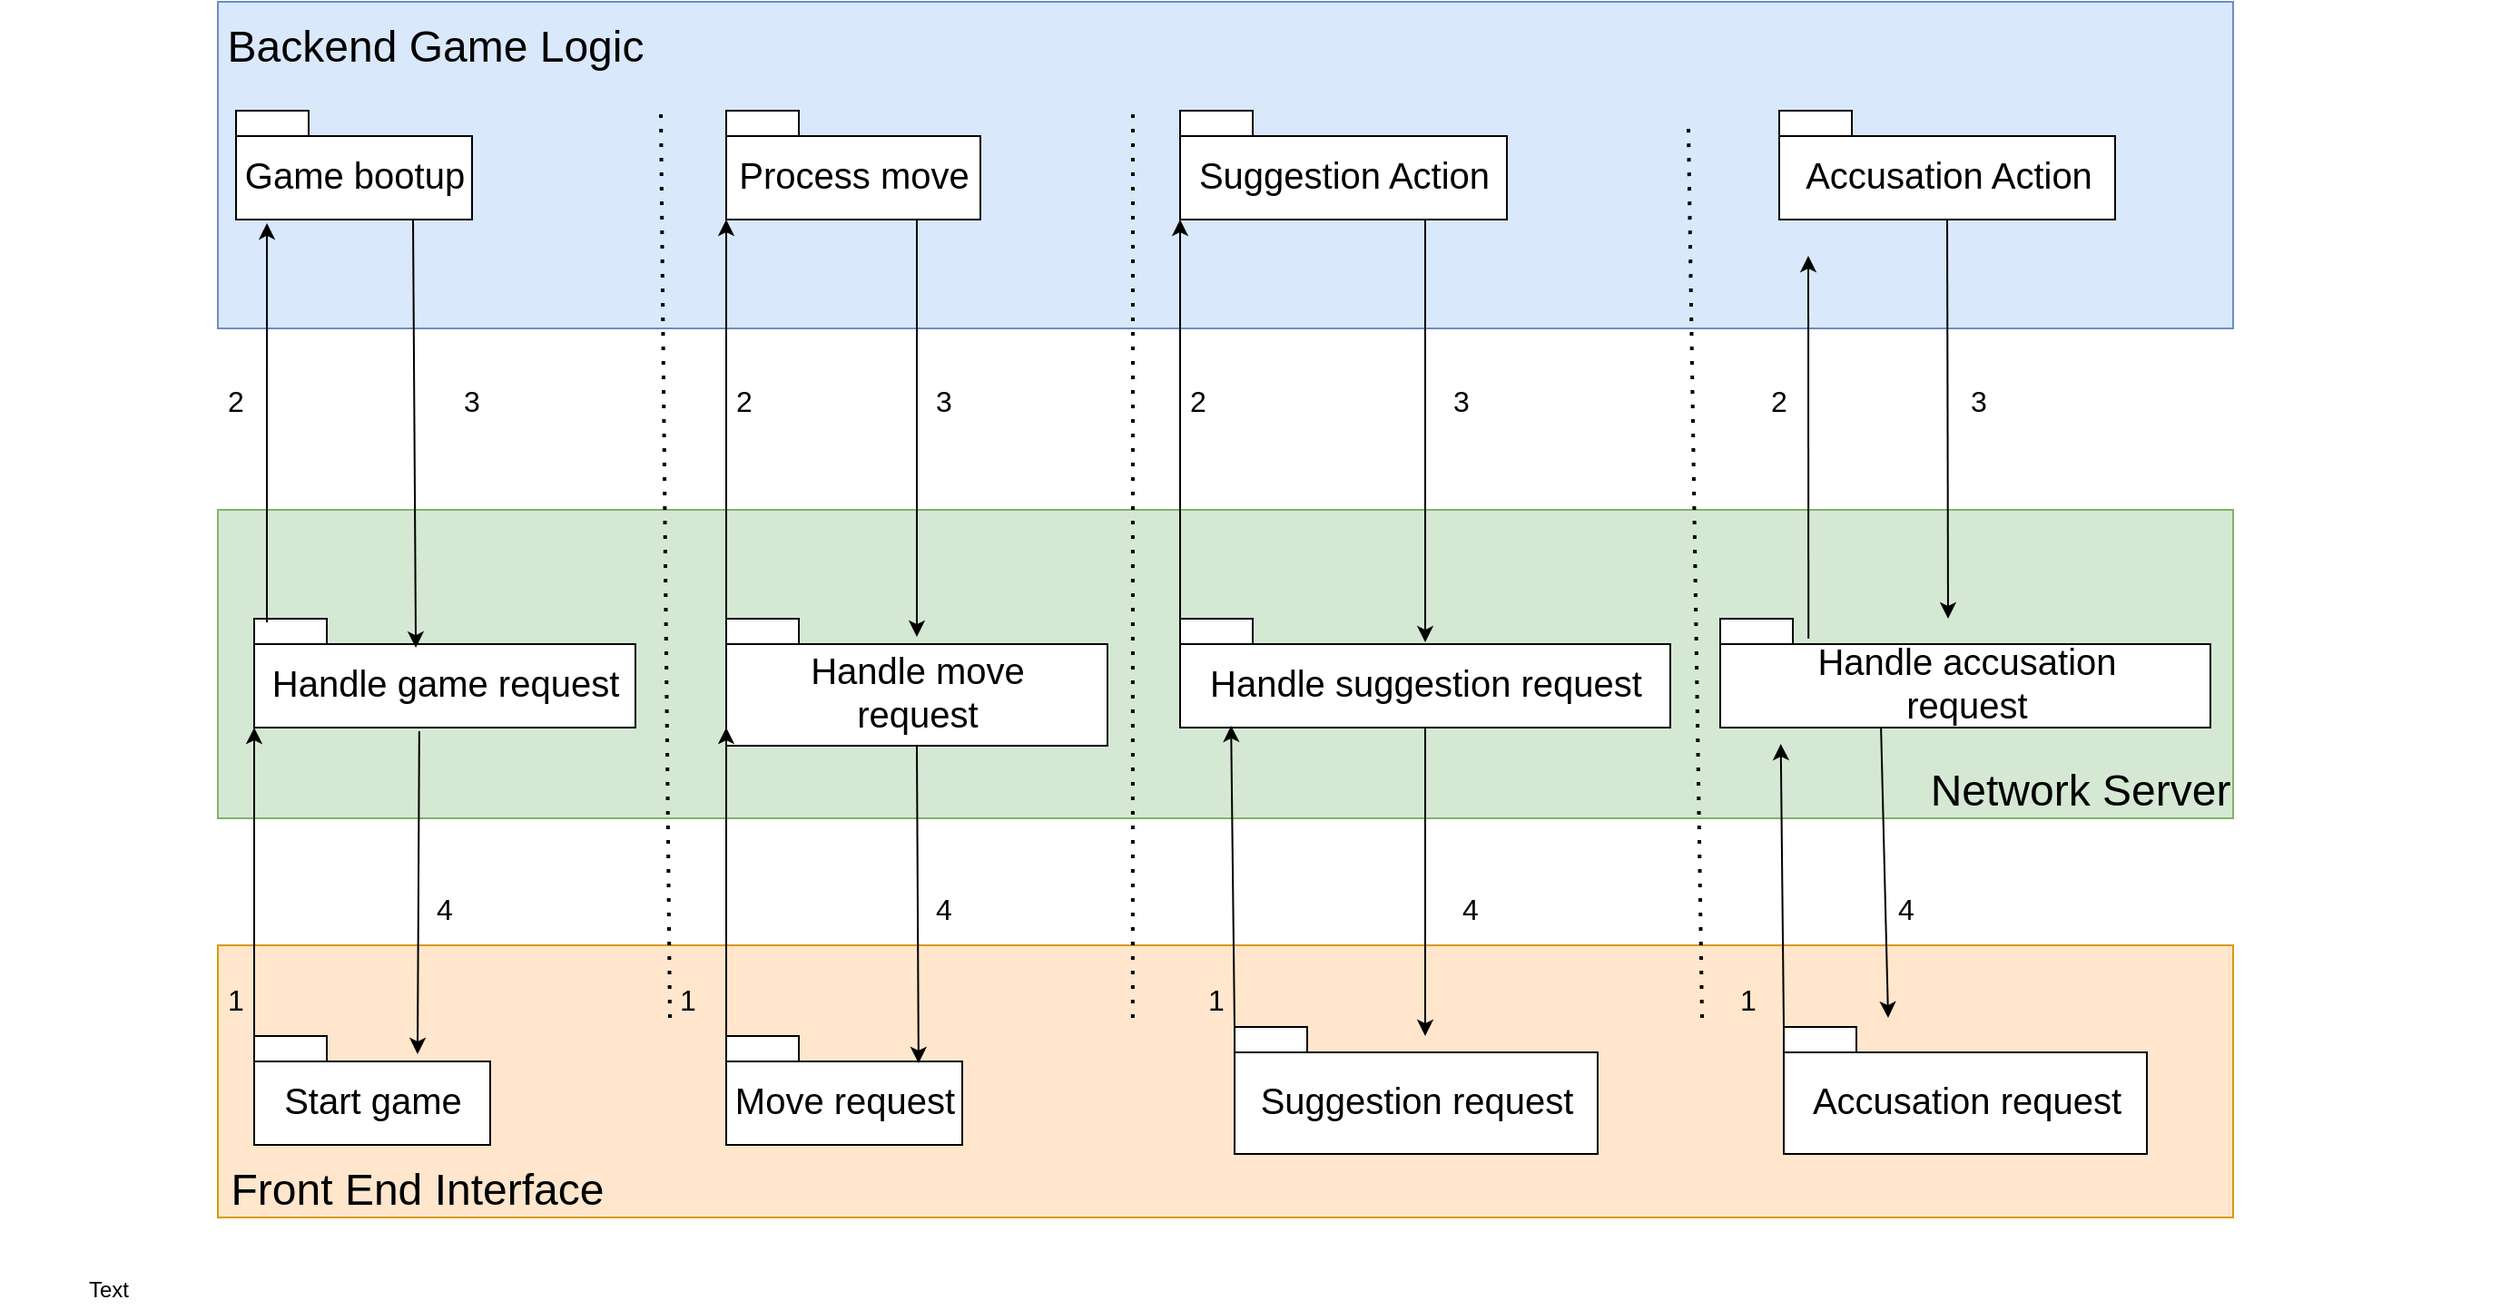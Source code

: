<mxfile version="14.4.7" type="github">
  <diagram id="kgpKYQtTHZ0yAKxKKP6v" name="Page-1">
    <mxGraphModel dx="2272" dy="794" grid="1" gridSize="10" guides="1" tooltips="1" connect="1" arrows="1" fold="1" page="1" pageScale="1" pageWidth="850" pageHeight="1100" math="0" shadow="0">
      <root>
        <mxCell id="0" />
        <mxCell id="1" parent="0" />
        <mxCell id="2_TpKqB_rh0I3Td0qfyK-28" value="" style="rounded=0;whiteSpace=wrap;html=1;fillColor=#dae8fc;strokeColor=#6c8ebf;direction=south;" vertex="1" parent="1">
          <mxGeometry x="-280" y="20" width="1110" height="180" as="geometry" />
        </mxCell>
        <mxCell id="2_TpKqB_rh0I3Td0qfyK-30" value="&lt;font&gt;&lt;font style=&quot;font-size: 24px&quot;&gt;Backend Game Logic&lt;/font&gt;&lt;br&gt;&lt;/font&gt;" style="text;html=1;strokeColor=none;fillColor=none;align=center;verticalAlign=middle;whiteSpace=wrap;rounded=0;" vertex="1" parent="1">
          <mxGeometry x="-390" y="20" width="460" height="50" as="geometry" />
        </mxCell>
        <mxCell id="2_TpKqB_rh0I3Td0qfyK-32" value="&lt;font style=&quot;font-weight: normal ; font-size: 20px&quot;&gt;Game bootup&lt;/font&gt;" style="shape=folder;fontStyle=1;spacingTop=10;tabWidth=40;tabHeight=14;tabPosition=left;html=1;" vertex="1" parent="1">
          <mxGeometry x="-270" y="80" width="130" height="60" as="geometry" />
        </mxCell>
        <mxCell id="2_TpKqB_rh0I3Td0qfyK-33" value="" style="rounded=0;whiteSpace=wrap;html=1;fillColor=#d5e8d4;strokeColor=#82b366;direction=south;" vertex="1" parent="1">
          <mxGeometry x="-280" y="300" width="1110" height="170" as="geometry" />
        </mxCell>
        <mxCell id="2_TpKqB_rh0I3Td0qfyK-34" value="" style="rounded=0;whiteSpace=wrap;html=1;fillColor=#ffe6cc;strokeColor=#d79b00;direction=south;" vertex="1" parent="1">
          <mxGeometry x="-280" y="540" width="1110" height="150" as="geometry" />
        </mxCell>
        <mxCell id="2_TpKqB_rh0I3Td0qfyK-36" value="&lt;font style=&quot;font-weight: normal ; font-size: 20px&quot;&gt;Process move&lt;/font&gt;" style="shape=folder;fontStyle=1;spacingTop=10;tabWidth=40;tabHeight=14;tabPosition=left;html=1;" vertex="1" parent="1">
          <mxGeometry y="80" width="140" height="60" as="geometry" />
        </mxCell>
        <mxCell id="2_TpKqB_rh0I3Td0qfyK-37" value="&lt;font style=&quot;font-weight: normal ; font-size: 20px&quot;&gt;Suggestion Action&lt;/font&gt;" style="shape=folder;fontStyle=1;spacingTop=10;tabWidth=40;tabHeight=14;tabPosition=left;html=1;" vertex="1" parent="1">
          <mxGeometry x="250" y="80" width="180" height="60" as="geometry" />
        </mxCell>
        <mxCell id="2_TpKqB_rh0I3Td0qfyK-38" value="&lt;font style=&quot;font-weight: normal ; font-size: 20px&quot;&gt;Accusation Action&lt;/font&gt;" style="shape=folder;fontStyle=1;spacingTop=10;tabWidth=40;tabHeight=14;tabPosition=left;html=1;" vertex="1" parent="1">
          <mxGeometry x="580" y="80" width="185" height="60" as="geometry" />
        </mxCell>
        <mxCell id="2_TpKqB_rh0I3Td0qfyK-40" value="&lt;font style=&quot;font-size: 20px ; font-weight: normal&quot;&gt;Handle move &lt;br&gt;request&lt;/font&gt;" style="shape=folder;fontStyle=1;spacingTop=10;tabWidth=40;tabHeight=14;tabPosition=left;html=1;" vertex="1" parent="1">
          <mxGeometry y="360" width="210" height="70" as="geometry" />
        </mxCell>
        <mxCell id="2_TpKqB_rh0I3Td0qfyK-41" value="&lt;font&gt;&lt;font style=&quot;font-size: 24px&quot;&gt;Network Server&lt;/font&gt;&lt;br&gt;&lt;/font&gt;" style="text;html=1;strokeColor=none;fillColor=none;align=center;verticalAlign=middle;whiteSpace=wrap;rounded=0;" vertex="1" parent="1">
          <mxGeometry x="516" y="430" width="460" height="50" as="geometry" />
        </mxCell>
        <mxCell id="2_TpKqB_rh0I3Td0qfyK-43" value="&lt;font style=&quot;font-size: 20px ; font-weight: normal&quot;&gt;Move request&lt;/font&gt;" style="shape=folder;fontStyle=1;spacingTop=10;tabWidth=40;tabHeight=14;tabPosition=left;html=1;" vertex="1" parent="1">
          <mxGeometry y="590" width="130" height="60" as="geometry" />
        </mxCell>
        <mxCell id="2_TpKqB_rh0I3Td0qfyK-45" value="&lt;font style=&quot;font-size: 20px ; font-weight: normal&quot;&gt;Handle suggestion request&lt;/font&gt;" style="shape=folder;fontStyle=1;spacingTop=10;tabWidth=40;tabHeight=14;tabPosition=left;html=1;" vertex="1" parent="1">
          <mxGeometry x="250" y="360" width="270" height="60" as="geometry" />
        </mxCell>
        <mxCell id="2_TpKqB_rh0I3Td0qfyK-46" value="&lt;font&gt;&lt;font style=&quot;font-size: 24px&quot;&gt;Front End Interface&lt;/font&gt;&lt;br&gt;&lt;/font&gt;" style="text;html=1;strokeColor=none;fillColor=none;align=center;verticalAlign=middle;whiteSpace=wrap;rounded=0;" vertex="1" parent="1">
          <mxGeometry x="-400" y="650" width="460" height="50" as="geometry" />
        </mxCell>
        <mxCell id="2_TpKqB_rh0I3Td0qfyK-47" value="&lt;font style=&quot;font-size: 20px ; font-weight: normal&quot;&gt;Suggestion request&lt;/font&gt;" style="shape=folder;fontStyle=1;spacingTop=10;tabWidth=40;tabHeight=14;tabPosition=left;html=1;" vertex="1" parent="1">
          <mxGeometry x="280" y="585" width="200" height="70" as="geometry" />
        </mxCell>
        <mxCell id="2_TpKqB_rh0I3Td0qfyK-51" value="" style="endArrow=classic;html=1;exitX=0;exitY=0;exitDx=0;exitDy=0;exitPerimeter=0;entryX=0;entryY=0;entryDx=0;entryDy=60;entryPerimeter=0;" edge="1" parent="1" source="2_TpKqB_rh0I3Td0qfyK-43" target="2_TpKqB_rh0I3Td0qfyK-40">
          <mxGeometry width="50" height="50" relative="1" as="geometry">
            <mxPoint x="80" y="520" as="sourcePoint" />
            <mxPoint x="130" y="470" as="targetPoint" />
          </mxGeometry>
        </mxCell>
        <mxCell id="2_TpKqB_rh0I3Td0qfyK-52" value="" style="endArrow=classic;html=1;exitX=0;exitY=0;exitDx=0;exitDy=0;exitPerimeter=0;entryX=0;entryY=0;entryDx=0;entryDy=60;entryPerimeter=0;" edge="1" parent="1" source="2_TpKqB_rh0I3Td0qfyK-40" target="2_TpKqB_rh0I3Td0qfyK-36">
          <mxGeometry width="50" height="50" relative="1" as="geometry">
            <mxPoint x="84.5" y="350" as="sourcePoint" />
            <mxPoint x="84.5" y="180" as="targetPoint" />
          </mxGeometry>
        </mxCell>
        <mxCell id="2_TpKqB_rh0I3Td0qfyK-53" value="" style="endArrow=classic;html=1;exitX=0.75;exitY=1;exitDx=0;exitDy=0;exitPerimeter=0;" edge="1" parent="1" source="2_TpKqB_rh0I3Td0qfyK-36">
          <mxGeometry width="50" height="50" relative="1" as="geometry">
            <mxPoint x="150" y="280" as="sourcePoint" />
            <mxPoint x="105" y="370" as="targetPoint" />
          </mxGeometry>
        </mxCell>
        <mxCell id="2_TpKqB_rh0I3Td0qfyK-54" value="" style="endArrow=classic;html=1;exitX=0.5;exitY=1;exitDx=0;exitDy=0;exitPerimeter=0;entryX=0.815;entryY=0.25;entryDx=0;entryDy=0;entryPerimeter=0;" edge="1" parent="1" source="2_TpKqB_rh0I3Td0qfyK-40" target="2_TpKqB_rh0I3Td0qfyK-43">
          <mxGeometry width="50" height="50" relative="1" as="geometry">
            <mxPoint x="135" y="150" as="sourcePoint" />
            <mxPoint x="70" y="370" as="targetPoint" />
          </mxGeometry>
        </mxCell>
        <mxCell id="2_TpKqB_rh0I3Td0qfyK-57" value="" style="endArrow=classic;html=1;exitX=0;exitY=0;exitDx=0;exitDy=0;exitPerimeter=0;entryX=0.104;entryY=0.983;entryDx=0;entryDy=0;entryPerimeter=0;" edge="1" parent="1" source="2_TpKqB_rh0I3Td0qfyK-47" target="2_TpKqB_rh0I3Td0qfyK-45">
          <mxGeometry width="50" height="50" relative="1" as="geometry">
            <mxPoint x="240" y="600" as="sourcePoint" />
            <mxPoint x="240" y="430" as="targetPoint" />
          </mxGeometry>
        </mxCell>
        <mxCell id="2_TpKqB_rh0I3Td0qfyK-58" value="" style="endArrow=classic;html=1;exitX=0;exitY=0;exitDx=0;exitDy=0;exitPerimeter=0;entryX=0;entryY=0;entryDx=0;entryDy=60;entryPerimeter=0;" edge="1" parent="1" source="2_TpKqB_rh0I3Td0qfyK-45" target="2_TpKqB_rh0I3Td0qfyK-37">
          <mxGeometry width="50" height="50" relative="1" as="geometry">
            <mxPoint x="320" y="320" as="sourcePoint" />
            <mxPoint x="320" y="150" as="targetPoint" />
          </mxGeometry>
        </mxCell>
        <mxCell id="2_TpKqB_rh0I3Td0qfyK-59" value="" style="endArrow=classic;html=1;exitX=0.75;exitY=1;exitDx=0;exitDy=0;exitPerimeter=0;entryX=0.5;entryY=0.217;entryDx=0;entryDy=0;entryPerimeter=0;" edge="1" parent="1" source="2_TpKqB_rh0I3Td0qfyK-37" target="2_TpKqB_rh0I3Td0qfyK-45">
          <mxGeometry width="50" height="50" relative="1" as="geometry">
            <mxPoint x="270" y="370" as="sourcePoint" />
            <mxPoint x="235" y="150" as="targetPoint" />
          </mxGeometry>
        </mxCell>
        <mxCell id="2_TpKqB_rh0I3Td0qfyK-60" value="" style="endArrow=classic;html=1;exitX=0.5;exitY=1;exitDx=0;exitDy=0;exitPerimeter=0;" edge="1" parent="1" source="2_TpKqB_rh0I3Td0qfyK-45">
          <mxGeometry width="50" height="50" relative="1" as="geometry">
            <mxPoint x="325" y="150" as="sourcePoint" />
            <mxPoint x="385" y="590" as="targetPoint" />
          </mxGeometry>
        </mxCell>
        <mxCell id="2_TpKqB_rh0I3Td0qfyK-61" value="&lt;font style=&quot;font-size: 20px ; font-weight: normal&quot;&gt;Start game&lt;/font&gt;" style="shape=folder;fontStyle=1;spacingTop=10;tabWidth=40;tabHeight=14;tabPosition=left;html=1;" vertex="1" parent="1">
          <mxGeometry x="-260" y="590" width="130" height="60" as="geometry" />
        </mxCell>
        <mxCell id="2_TpKqB_rh0I3Td0qfyK-62" value="&lt;font style=&quot;font-size: 20px ; font-weight: normal&quot;&gt;Handle game request&lt;/font&gt;" style="shape=folder;fontStyle=1;spacingTop=10;tabWidth=40;tabHeight=14;tabPosition=left;html=1;" vertex="1" parent="1">
          <mxGeometry x="-260" y="360" width="210" height="60" as="geometry" />
        </mxCell>
        <mxCell id="2_TpKqB_rh0I3Td0qfyK-63" value="" style="endArrow=classic;html=1;exitX=0;exitY=0;exitDx=0;exitDy=0;exitPerimeter=0;entryX=0;entryY=0;entryDx=0;entryDy=60;entryPerimeter=0;" edge="1" parent="1" source="2_TpKqB_rh0I3Td0qfyK-61" target="2_TpKqB_rh0I3Td0qfyK-62">
          <mxGeometry width="50" height="50" relative="1" as="geometry">
            <mxPoint x="30" y="600" as="sourcePoint" />
            <mxPoint x="30" y="430" as="targetPoint" />
          </mxGeometry>
        </mxCell>
        <mxCell id="2_TpKqB_rh0I3Td0qfyK-64" value="" style="endArrow=classic;html=1;entryX=0.131;entryY=1.033;entryDx=0;entryDy=0;entryPerimeter=0;" edge="1" parent="1" target="2_TpKqB_rh0I3Td0qfyK-32">
          <mxGeometry width="50" height="50" relative="1" as="geometry">
            <mxPoint x="-253" y="362" as="sourcePoint" />
            <mxPoint x="-340" y="210" as="targetPoint" />
          </mxGeometry>
        </mxCell>
        <mxCell id="2_TpKqB_rh0I3Td0qfyK-65" value="" style="endArrow=classic;html=1;exitX=0.75;exitY=1;exitDx=0;exitDy=0;exitPerimeter=0;entryX=0.424;entryY=0.267;entryDx=0;entryDy=0;entryPerimeter=0;" edge="1" parent="1" source="2_TpKqB_rh0I3Td0qfyK-32" target="2_TpKqB_rh0I3Td0qfyK-62">
          <mxGeometry width="50" height="50" relative="1" as="geometry">
            <mxPoint x="-230" y="370" as="sourcePoint" />
            <mxPoint x="-90" y="250" as="targetPoint" />
          </mxGeometry>
        </mxCell>
        <mxCell id="2_TpKqB_rh0I3Td0qfyK-66" value="" style="endArrow=classic;html=1;exitX=0.433;exitY=1.033;exitDx=0;exitDy=0;exitPerimeter=0;" edge="1" parent="1" source="2_TpKqB_rh0I3Td0qfyK-62">
          <mxGeometry width="50" height="50" relative="1" as="geometry">
            <mxPoint x="-37" y="498" as="sourcePoint" />
            <mxPoint x="-170" y="600" as="targetPoint" />
          </mxGeometry>
        </mxCell>
        <mxCell id="2_TpKqB_rh0I3Td0qfyK-67" value="&lt;font style=&quot;font-size: 20px ; font-weight: normal&quot;&gt;Handle accusation &lt;br&gt;request&lt;/font&gt;" style="shape=folder;fontStyle=1;spacingTop=10;tabWidth=40;tabHeight=14;tabPosition=left;html=1;" vertex="1" parent="1">
          <mxGeometry x="547.5" y="360" width="270" height="60" as="geometry" />
        </mxCell>
        <mxCell id="2_TpKqB_rh0I3Td0qfyK-68" value="" style="endArrow=classic;html=1;exitX=0.18;exitY=0.183;exitDx=0;exitDy=0;exitPerimeter=0;" edge="1" parent="1" source="2_TpKqB_rh0I3Td0qfyK-67">
          <mxGeometry width="50" height="50" relative="1" as="geometry">
            <mxPoint x="568" y="350" as="sourcePoint" />
            <mxPoint x="596" y="160" as="targetPoint" />
          </mxGeometry>
        </mxCell>
        <mxCell id="2_TpKqB_rh0I3Td0qfyK-69" value="" style="endArrow=classic;html=1;exitX=0.5;exitY=1;exitDx=0;exitDy=0;exitPerimeter=0;fontStyle=1;" edge="1" parent="1" source="2_TpKqB_rh0I3Td0qfyK-38">
          <mxGeometry width="50" height="50" relative="1" as="geometry">
            <mxPoint x="520" y="370" as="sourcePoint" />
            <mxPoint x="673" y="360" as="targetPoint" />
          </mxGeometry>
        </mxCell>
        <mxCell id="2_TpKqB_rh0I3Td0qfyK-70" value="&lt;font style=&quot;font-size: 20px ; font-weight: normal&quot;&gt;Accusation request&lt;/font&gt;" style="shape=folder;fontStyle=1;spacingTop=10;tabWidth=40;tabHeight=14;tabPosition=left;html=1;" vertex="1" parent="1">
          <mxGeometry x="582.5" y="585" width="200" height="70" as="geometry" />
        </mxCell>
        <mxCell id="2_TpKqB_rh0I3Td0qfyK-71" value="" style="endArrow=classic;html=1;exitX=0.328;exitY=1;exitDx=0;exitDy=0;fontStyle=1;exitPerimeter=0;" edge="1" parent="1" source="2_TpKqB_rh0I3Td0qfyK-67">
          <mxGeometry width="50" height="50" relative="1" as="geometry">
            <mxPoint x="628.75" y="150" as="sourcePoint" />
            <mxPoint x="640" y="580" as="targetPoint" />
          </mxGeometry>
        </mxCell>
        <mxCell id="2_TpKqB_rh0I3Td0qfyK-72" value="" style="endArrow=classic;html=1;exitX=0;exitY=0;exitDx=0;exitDy=0;fontStyle=1;exitPerimeter=0;entryX=0.141;entryY=-0.02;entryDx=0;entryDy=0;entryPerimeter=0;" edge="1" parent="1" source="2_TpKqB_rh0I3Td0qfyK-70" target="2_TpKqB_rh0I3Td0qfyK-41">
          <mxGeometry width="50" height="50" relative="1" as="geometry">
            <mxPoint x="625" y="430" as="sourcePoint" />
            <mxPoint x="583" y="440" as="targetPoint" />
          </mxGeometry>
        </mxCell>
        <mxCell id="2_TpKqB_rh0I3Td0qfyK-73" value="&lt;font style=&quot;font-size: 16px&quot;&gt;1&lt;/font&gt;" style="text;html=1;strokeColor=none;fillColor=none;align=center;verticalAlign=middle;whiteSpace=wrap;rounded=0;" vertex="1" parent="1">
          <mxGeometry x="-290" y="560" width="40" height="20" as="geometry" />
        </mxCell>
        <mxCell id="2_TpKqB_rh0I3Td0qfyK-75" value="&lt;font style=&quot;font-size: 16px&quot;&gt;2&lt;/font&gt;" style="text;html=1;strokeColor=none;fillColor=none;align=center;verticalAlign=middle;whiteSpace=wrap;rounded=0;" vertex="1" parent="1">
          <mxGeometry x="-290" y="230" width="40" height="20" as="geometry" />
        </mxCell>
        <mxCell id="2_TpKqB_rh0I3Td0qfyK-76" value="&lt;font style=&quot;font-size: 16px&quot;&gt;3&lt;/font&gt;" style="text;html=1;strokeColor=none;fillColor=none;align=center;verticalAlign=middle;whiteSpace=wrap;rounded=0;" vertex="1" parent="1">
          <mxGeometry x="-160" y="230" width="40" height="20" as="geometry" />
        </mxCell>
        <mxCell id="2_TpKqB_rh0I3Td0qfyK-77" value="&lt;font style=&quot;font-size: 16px&quot;&gt;4&lt;/font&gt;" style="text;html=1;strokeColor=none;fillColor=none;align=center;verticalAlign=middle;whiteSpace=wrap;rounded=0;" vertex="1" parent="1">
          <mxGeometry x="-175" y="510" width="40" height="20" as="geometry" />
        </mxCell>
        <mxCell id="2_TpKqB_rh0I3Td0qfyK-79" value="" style="endArrow=none;dashed=1;html=1;dashPattern=1 3;strokeWidth=2;exitX=0.25;exitY=1;exitDx=0;exitDy=0;" edge="1" parent="1" source="2_TpKqB_rh0I3Td0qfyK-81">
          <mxGeometry width="50" height="50" relative="1" as="geometry">
            <mxPoint x="-36" y="530" as="sourcePoint" />
            <mxPoint x="-36" y="80" as="targetPoint" />
          </mxGeometry>
        </mxCell>
        <mxCell id="2_TpKqB_rh0I3Td0qfyK-80" value="" style="endArrow=none;dashed=1;html=1;dashPattern=1 3;strokeWidth=2;exitX=0.267;exitY=0.546;exitDx=0;exitDy=0;exitPerimeter=0;" edge="1" parent="1" source="2_TpKqB_rh0I3Td0qfyK-34">
          <mxGeometry width="50" height="50" relative="1" as="geometry">
            <mxPoint x="224" y="530" as="sourcePoint" />
            <mxPoint x="224" y="80" as="targetPoint" />
          </mxGeometry>
        </mxCell>
        <mxCell id="2_TpKqB_rh0I3Td0qfyK-81" value="&lt;font style=&quot;font-size: 16px&quot;&gt;1&lt;/font&gt;" style="text;html=1;strokeColor=none;fillColor=none;align=center;verticalAlign=middle;whiteSpace=wrap;rounded=0;" vertex="1" parent="1">
          <mxGeometry x="-41" y="560" width="40" height="20" as="geometry" />
        </mxCell>
        <mxCell id="2_TpKqB_rh0I3Td0qfyK-82" value="&lt;font style=&quot;font-size: 16px&quot;&gt;2&lt;/font&gt;" style="text;html=1;strokeColor=none;fillColor=none;align=center;verticalAlign=middle;whiteSpace=wrap;rounded=0;" vertex="1" parent="1">
          <mxGeometry x="-10" y="230" width="40" height="20" as="geometry" />
        </mxCell>
        <mxCell id="2_TpKqB_rh0I3Td0qfyK-83" value="&lt;font style=&quot;font-size: 16px&quot;&gt;3&lt;/font&gt;" style="text;html=1;strokeColor=none;fillColor=none;align=center;verticalAlign=middle;whiteSpace=wrap;rounded=0;" vertex="1" parent="1">
          <mxGeometry x="100" y="230" width="40" height="20" as="geometry" />
        </mxCell>
        <mxCell id="2_TpKqB_rh0I3Td0qfyK-84" value="&lt;font style=&quot;font-size: 16px&quot;&gt;4&lt;/font&gt;" style="text;html=1;strokeColor=none;fillColor=none;align=center;verticalAlign=middle;whiteSpace=wrap;rounded=0;" vertex="1" parent="1">
          <mxGeometry x="100" y="510" width="40" height="20" as="geometry" />
        </mxCell>
        <mxCell id="2_TpKqB_rh0I3Td0qfyK-85" value="&lt;font style=&quot;font-size: 16px&quot;&gt;1&lt;/font&gt;" style="text;html=1;strokeColor=none;fillColor=none;align=center;verticalAlign=middle;whiteSpace=wrap;rounded=0;" vertex="1" parent="1">
          <mxGeometry x="250" y="560" width="40" height="20" as="geometry" />
        </mxCell>
        <mxCell id="2_TpKqB_rh0I3Td0qfyK-87" value="&lt;font style=&quot;font-size: 16px&quot;&gt;2&lt;/font&gt;" style="text;html=1;strokeColor=none;fillColor=none;align=center;verticalAlign=middle;whiteSpace=wrap;rounded=0;" vertex="1" parent="1">
          <mxGeometry x="240" y="230" width="40" height="20" as="geometry" />
        </mxCell>
        <mxCell id="2_TpKqB_rh0I3Td0qfyK-88" value="&lt;font style=&quot;font-size: 16px&quot;&gt;3&lt;/font&gt;" style="text;html=1;strokeColor=none;fillColor=none;align=center;verticalAlign=middle;whiteSpace=wrap;rounded=0;" vertex="1" parent="1">
          <mxGeometry x="385" y="230" width="40" height="20" as="geometry" />
        </mxCell>
        <mxCell id="2_TpKqB_rh0I3Td0qfyK-89" value="&lt;font style=&quot;font-size: 16px&quot;&gt;4&lt;/font&gt;" style="text;html=1;strokeColor=none;fillColor=none;align=center;verticalAlign=middle;whiteSpace=wrap;rounded=0;" vertex="1" parent="1">
          <mxGeometry x="390" y="510" width="40" height="20" as="geometry" />
        </mxCell>
        <mxCell id="2_TpKqB_rh0I3Td0qfyK-90" value="" style="endArrow=none;dashed=1;html=1;dashPattern=1 3;strokeWidth=2;exitX=0;exitY=1;exitDx=0;exitDy=0;" edge="1" parent="1">
          <mxGeometry width="50" height="50" relative="1" as="geometry">
            <mxPoint x="537.5" y="580" as="sourcePoint" />
            <mxPoint x="530" y="90" as="targetPoint" />
          </mxGeometry>
        </mxCell>
        <mxCell id="2_TpKqB_rh0I3Td0qfyK-91" value="&lt;font style=&quot;font-size: 16px&quot;&gt;1&lt;/font&gt;" style="text;html=1;strokeColor=none;fillColor=none;align=center;verticalAlign=middle;whiteSpace=wrap;rounded=0;" vertex="1" parent="1">
          <mxGeometry x="542.5" y="560" width="40" height="20" as="geometry" />
        </mxCell>
        <mxCell id="2_TpKqB_rh0I3Td0qfyK-92" value="&lt;font style=&quot;font-size: 16px&quot;&gt;2&lt;/font&gt;" style="text;html=1;strokeColor=none;fillColor=none;align=center;verticalAlign=middle;whiteSpace=wrap;rounded=0;" vertex="1" parent="1">
          <mxGeometry x="560" y="230" width="40" height="20" as="geometry" />
        </mxCell>
        <mxCell id="2_TpKqB_rh0I3Td0qfyK-93" value="&lt;font style=&quot;font-size: 16px&quot;&gt;3&lt;/font&gt;" style="text;html=1;strokeColor=none;fillColor=none;align=center;verticalAlign=middle;whiteSpace=wrap;rounded=0;" vertex="1" parent="1">
          <mxGeometry x="670" y="230" width="40" height="20" as="geometry" />
        </mxCell>
        <mxCell id="2_TpKqB_rh0I3Td0qfyK-94" value="&lt;font style=&quot;font-size: 16px&quot;&gt;4&lt;/font&gt;" style="text;html=1;strokeColor=none;fillColor=none;align=center;verticalAlign=middle;whiteSpace=wrap;rounded=0;" vertex="1" parent="1">
          <mxGeometry x="630" y="510" width="40" height="20" as="geometry" />
        </mxCell>
        <mxCell id="2_TpKqB_rh0I3Td0qfyK-95" value="Text" style="text;html=1;strokeColor=none;fillColor=none;align=center;verticalAlign=middle;whiteSpace=wrap;rounded=0;" vertex="1" parent="1">
          <mxGeometry x="-360" y="720" width="40" height="20" as="geometry" />
        </mxCell>
      </root>
    </mxGraphModel>
  </diagram>
</mxfile>
